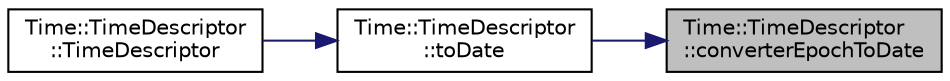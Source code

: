 digraph "Time::TimeDescriptor::converterEpochToDate"
{
 // LATEX_PDF_SIZE
  edge [fontname="Helvetica",fontsize="10",labelfontname="Helvetica",labelfontsize="10"];
  node [fontname="Helvetica",fontsize="10",shape=record];
  rankdir="RL";
  Node1 [label="Time::TimeDescriptor\l::converterEpochToDate",height=0.2,width=0.4,color="black", fillcolor="grey75", style="filled", fontcolor="black",tooltip=" "];
  Node1 -> Node2 [dir="back",color="midnightblue",fontsize="10",style="solid",fontname="Helvetica"];
  Node2 [label="Time::TimeDescriptor\l::toDate",height=0.2,width=0.4,color="black", fillcolor="white", style="filled",URL="$d9/dfc/class_time_1_1_time_descriptor.html#a30d022b901f33d6f1998a10379fb7ece",tooltip=" "];
  Node2 -> Node3 [dir="back",color="midnightblue",fontsize="10",style="solid",fontname="Helvetica"];
  Node3 [label="Time::TimeDescriptor\l::TimeDescriptor",height=0.2,width=0.4,color="black", fillcolor="white", style="filled",URL="$d9/dfc/class_time_1_1_time_descriptor.html#acbe2e1fbdfb1c2d502b4fe6aebd639c0",tooltip=" "];
}
